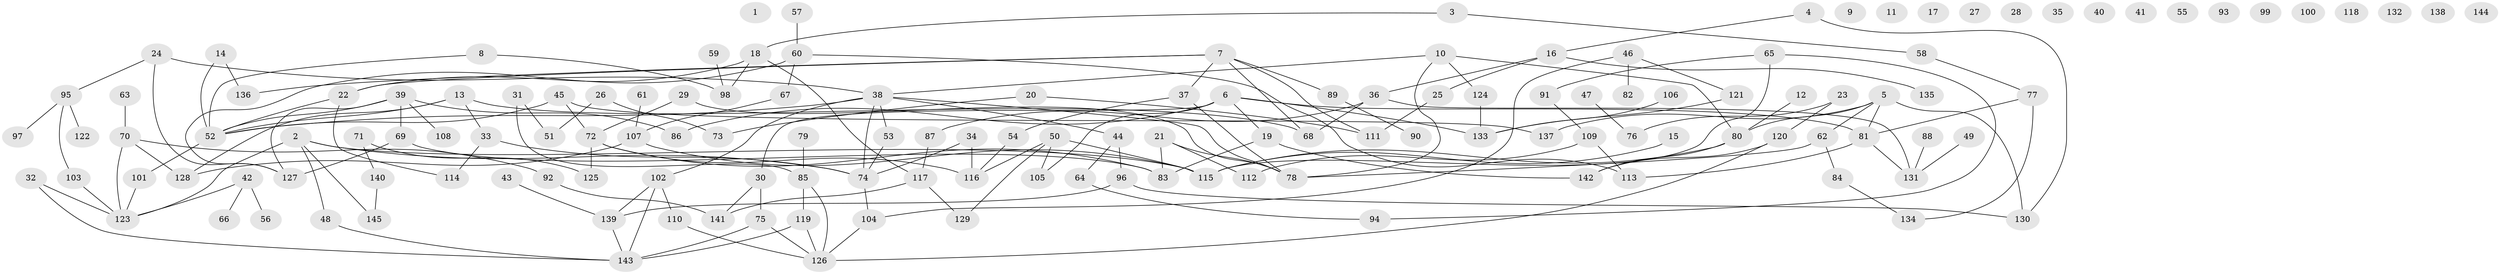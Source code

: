 // coarse degree distribution, {7: 0.09302325581395349, 9: 0.023255813953488372, 8: 0.023255813953488372, 3: 0.20930232558139536, 5: 0.13953488372093023, 2: 0.2558139534883721, 4: 0.09302325581395349, 10: 0.023255813953488372, 6: 0.09302325581395349, 1: 0.046511627906976744}
// Generated by graph-tools (version 1.1) at 2025/35/03/04/25 23:35:56]
// undirected, 145 vertices, 183 edges
graph export_dot {
  node [color=gray90,style=filled];
  1;
  2;
  3;
  4;
  5;
  6;
  7;
  8;
  9;
  10;
  11;
  12;
  13;
  14;
  15;
  16;
  17;
  18;
  19;
  20;
  21;
  22;
  23;
  24;
  25;
  26;
  27;
  28;
  29;
  30;
  31;
  32;
  33;
  34;
  35;
  36;
  37;
  38;
  39;
  40;
  41;
  42;
  43;
  44;
  45;
  46;
  47;
  48;
  49;
  50;
  51;
  52;
  53;
  54;
  55;
  56;
  57;
  58;
  59;
  60;
  61;
  62;
  63;
  64;
  65;
  66;
  67;
  68;
  69;
  70;
  71;
  72;
  73;
  74;
  75;
  76;
  77;
  78;
  79;
  80;
  81;
  82;
  83;
  84;
  85;
  86;
  87;
  88;
  89;
  90;
  91;
  92;
  93;
  94;
  95;
  96;
  97;
  98;
  99;
  100;
  101;
  102;
  103;
  104;
  105;
  106;
  107;
  108;
  109;
  110;
  111;
  112;
  113;
  114;
  115;
  116;
  117;
  118;
  119;
  120;
  121;
  122;
  123;
  124;
  125;
  126;
  127;
  128;
  129;
  130;
  131;
  132;
  133;
  134;
  135;
  136;
  137;
  138;
  139;
  140;
  141;
  142;
  143;
  144;
  145;
  2 -- 48;
  2 -- 74;
  2 -- 115;
  2 -- 123;
  2 -- 145;
  3 -- 18;
  3 -- 58;
  4 -- 16;
  4 -- 130;
  5 -- 62;
  5 -- 80;
  5 -- 81;
  5 -- 130;
  5 -- 137;
  6 -- 19;
  6 -- 30;
  6 -- 81;
  6 -- 86;
  6 -- 105;
  6 -- 133;
  7 -- 22;
  7 -- 37;
  7 -- 68;
  7 -- 89;
  7 -- 111;
  7 -- 136;
  8 -- 52;
  8 -- 98;
  10 -- 38;
  10 -- 78;
  10 -- 80;
  10 -- 124;
  12 -- 80;
  13 -- 33;
  13 -- 52;
  13 -- 68;
  13 -- 128;
  14 -- 52;
  14 -- 136;
  15 -- 115;
  16 -- 25;
  16 -- 36;
  16 -- 135;
  18 -- 22;
  18 -- 98;
  18 -- 117;
  19 -- 83;
  19 -- 142;
  20 -- 73;
  20 -- 111;
  21 -- 78;
  21 -- 83;
  21 -- 112;
  22 -- 52;
  22 -- 114;
  23 -- 76;
  23 -- 120;
  24 -- 38;
  24 -- 95;
  24 -- 127;
  25 -- 111;
  26 -- 51;
  26 -- 73;
  29 -- 72;
  29 -- 78;
  30 -- 75;
  30 -- 141;
  31 -- 51;
  31 -- 85;
  32 -- 123;
  32 -- 143;
  33 -- 74;
  33 -- 114;
  34 -- 74;
  34 -- 116;
  36 -- 68;
  36 -- 87;
  36 -- 131;
  37 -- 54;
  37 -- 78;
  38 -- 44;
  38 -- 52;
  38 -- 53;
  38 -- 74;
  38 -- 78;
  38 -- 102;
  39 -- 52;
  39 -- 69;
  39 -- 86;
  39 -- 108;
  39 -- 127;
  42 -- 56;
  42 -- 66;
  42 -- 123;
  43 -- 139;
  44 -- 64;
  44 -- 96;
  45 -- 52;
  45 -- 72;
  45 -- 137;
  46 -- 82;
  46 -- 104;
  46 -- 121;
  47 -- 76;
  48 -- 143;
  49 -- 131;
  50 -- 105;
  50 -- 115;
  50 -- 116;
  50 -- 129;
  52 -- 101;
  53 -- 74;
  54 -- 116;
  57 -- 60;
  58 -- 77;
  59 -- 98;
  60 -- 67;
  60 -- 113;
  60 -- 127;
  61 -- 107;
  62 -- 78;
  62 -- 84;
  63 -- 70;
  64 -- 94;
  65 -- 91;
  65 -- 94;
  65 -- 115;
  67 -- 107;
  69 -- 83;
  69 -- 127;
  70 -- 92;
  70 -- 123;
  70 -- 128;
  71 -- 125;
  71 -- 140;
  72 -- 83;
  72 -- 116;
  72 -- 125;
  74 -- 104;
  75 -- 126;
  75 -- 143;
  77 -- 81;
  77 -- 134;
  79 -- 85;
  80 -- 115;
  80 -- 142;
  81 -- 113;
  81 -- 131;
  84 -- 134;
  85 -- 119;
  85 -- 126;
  87 -- 117;
  88 -- 131;
  89 -- 90;
  91 -- 109;
  92 -- 141;
  95 -- 97;
  95 -- 103;
  95 -- 122;
  96 -- 130;
  96 -- 139;
  101 -- 123;
  102 -- 110;
  102 -- 139;
  102 -- 143;
  103 -- 123;
  104 -- 126;
  106 -- 133;
  107 -- 115;
  107 -- 128;
  109 -- 112;
  109 -- 113;
  110 -- 126;
  117 -- 129;
  117 -- 141;
  119 -- 126;
  119 -- 143;
  120 -- 126;
  120 -- 142;
  121 -- 133;
  124 -- 133;
  139 -- 143;
  140 -- 145;
}
